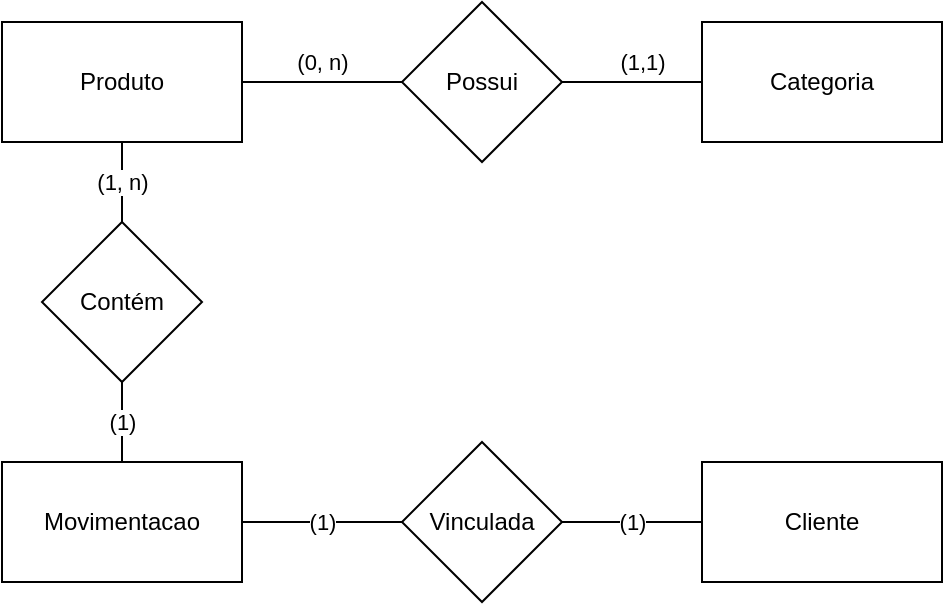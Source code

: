 <mxfile version="13.7.9" type="device"><diagram id="R2lEEEUBdFMjLlhIrx00" name="Page-1"><mxGraphModel dx="768" dy="482" grid="1" gridSize="10" guides="1" tooltips="1" connect="1" arrows="1" fold="1" page="1" pageScale="1" pageWidth="850" pageHeight="1100" math="0" shadow="0" extFonts="Permanent Marker^https://fonts.googleapis.com/css?family=Permanent+Marker"><root><mxCell id="0"/><mxCell id="1" parent="0"/><mxCell id="wpgSjX7ivXsdVDpvyAyi-5" value="(0, n)" style="edgeStyle=orthogonalEdgeStyle;rounded=0;orthogonalLoop=1;jettySize=auto;html=1;entryX=0;entryY=0.5;entryDx=0;entryDy=0;endArrow=none;endFill=0;" edge="1" parent="1" source="wpgSjX7ivXsdVDpvyAyi-1" target="wpgSjX7ivXsdVDpvyAyi-4"><mxGeometry y="10" relative="1" as="geometry"><mxPoint as="offset"/></mxGeometry></mxCell><mxCell id="wpgSjX7ivXsdVDpvyAyi-1" value="Produto" style="rounded=0;whiteSpace=wrap;html=1;" vertex="1" parent="1"><mxGeometry x="150" y="20" width="120" height="60" as="geometry"/></mxCell><mxCell id="wpgSjX7ivXsdVDpvyAyi-3" value="Categoria" style="rounded=0;whiteSpace=wrap;html=1;" vertex="1" parent="1"><mxGeometry x="500" y="20" width="120" height="60" as="geometry"/></mxCell><mxCell id="wpgSjX7ivXsdVDpvyAyi-6" value="(1,1)" style="edgeStyle=orthogonalEdgeStyle;rounded=0;orthogonalLoop=1;jettySize=auto;html=1;endArrow=none;endFill=0;strokeColor=#000000;" edge="1" parent="1" source="wpgSjX7ivXsdVDpvyAyi-4" target="wpgSjX7ivXsdVDpvyAyi-3"><mxGeometry x="0.143" y="10" relative="1" as="geometry"><mxPoint as="offset"/></mxGeometry></mxCell><mxCell id="wpgSjX7ivXsdVDpvyAyi-4" value="Possui" style="rhombus;whiteSpace=wrap;html=1;" vertex="1" parent="1"><mxGeometry x="350" y="10" width="80" height="80" as="geometry"/></mxCell><mxCell id="wpgSjX7ivXsdVDpvyAyi-10" value="(1)" style="edgeStyle=orthogonalEdgeStyle;rounded=0;orthogonalLoop=1;jettySize=auto;html=1;entryX=0.5;entryY=1;entryDx=0;entryDy=0;endArrow=none;endFill=0;strokeColor=#000000;" edge="1" parent="1" source="wpgSjX7ivXsdVDpvyAyi-7" target="wpgSjX7ivXsdVDpvyAyi-8"><mxGeometry relative="1" as="geometry"/></mxCell><mxCell id="wpgSjX7ivXsdVDpvyAyi-14" value="(1)" style="edgeStyle=orthogonalEdgeStyle;rounded=0;orthogonalLoop=1;jettySize=auto;html=1;entryX=0;entryY=0.5;entryDx=0;entryDy=0;endArrow=none;endFill=0;strokeColor=#000000;" edge="1" parent="1" source="wpgSjX7ivXsdVDpvyAyi-7" target="wpgSjX7ivXsdVDpvyAyi-12"><mxGeometry relative="1" as="geometry"/></mxCell><mxCell id="wpgSjX7ivXsdVDpvyAyi-7" value="Movimentacao" style="rounded=0;whiteSpace=wrap;html=1;" vertex="1" parent="1"><mxGeometry x="150" y="240" width="120" height="60" as="geometry"/></mxCell><mxCell id="wpgSjX7ivXsdVDpvyAyi-9" value="(1, n)" style="edgeStyle=orthogonalEdgeStyle;rounded=0;orthogonalLoop=1;jettySize=auto;html=1;entryX=0.5;entryY=1;entryDx=0;entryDy=0;endArrow=none;endFill=0;strokeColor=#000000;" edge="1" parent="1" source="wpgSjX7ivXsdVDpvyAyi-8" target="wpgSjX7ivXsdVDpvyAyi-1"><mxGeometry relative="1" as="geometry"/></mxCell><mxCell id="wpgSjX7ivXsdVDpvyAyi-8" value="Contém" style="rhombus;whiteSpace=wrap;html=1;" vertex="1" parent="1"><mxGeometry x="170" y="120" width="80" height="80" as="geometry"/></mxCell><mxCell id="wpgSjX7ivXsdVDpvyAyi-11" value="Cliente" style="rounded=0;whiteSpace=wrap;html=1;" vertex="1" parent="1"><mxGeometry x="500" y="240" width="120" height="60" as="geometry"/></mxCell><mxCell id="wpgSjX7ivXsdVDpvyAyi-13" value="(1)" style="edgeStyle=orthogonalEdgeStyle;rounded=0;orthogonalLoop=1;jettySize=auto;html=1;entryX=0;entryY=0.5;entryDx=0;entryDy=0;endArrow=none;endFill=0;strokeColor=#000000;" edge="1" parent="1" source="wpgSjX7ivXsdVDpvyAyi-12" target="wpgSjX7ivXsdVDpvyAyi-11"><mxGeometry relative="1" as="geometry"/></mxCell><mxCell id="wpgSjX7ivXsdVDpvyAyi-12" value="Vinculada" style="rhombus;whiteSpace=wrap;html=1;" vertex="1" parent="1"><mxGeometry x="350" y="230" width="80" height="80" as="geometry"/></mxCell></root></mxGraphModel></diagram></mxfile>